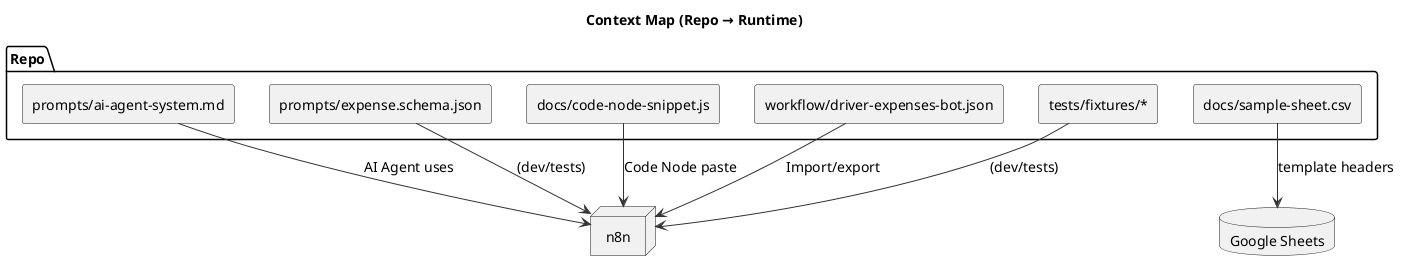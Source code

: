 @startuml context_map

title Context Map (Repo → Runtime)
skinparam componentStyle rectangle
skinparam ArrowColor #333
skinparam DefaultFontSize 14

package "Repo" {
  component "prompts/ai-agent-system.md" as PROMPT
  component "prompts/expense.schema.json" as SCHEMA
  component "docs/code-node-snippet.js" as CODENODE
  component "docs/sample-sheet.csv" as SHEET
  component "workflow/driver-expenses-bot.json" as WFJSON
  component "tests/fixtures/*" as FIX
}

node "n8n" as N8N
database "Google Sheets" as GSH

PROMPT --> N8N : AI Agent uses
SCHEMA --> N8N : (dev/tests)
FIX --> N8N : (dev/tests)
CODENODE --> N8N : Code Node paste
WFJSON --> N8N : Import/export
SHEET --> GSH : template headers
@enduml

